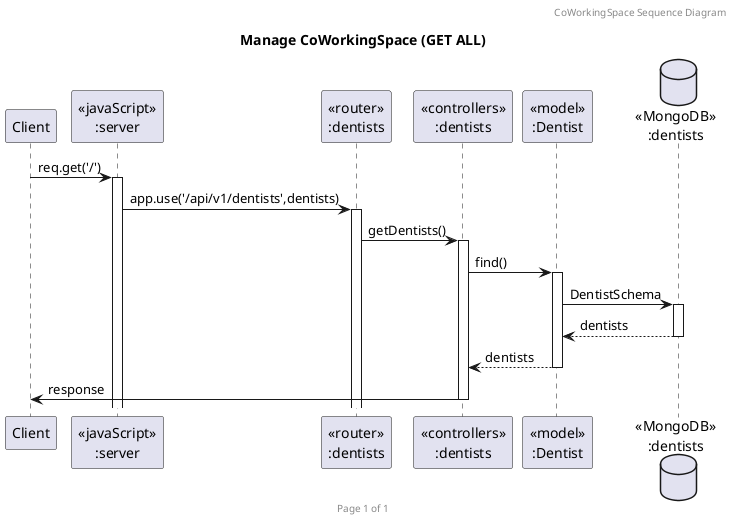 @startuml Manage CoWorkingSpace (GET ALL)

header CoWorkingSpace Sequence Diagram
footer Page %page% of %lastpage%
title "Manage CoWorkingSpace (GET ALL)"

participant "Client" as client
participant "<<javaScript>>\n:server" as server
participant "<<router>>\n:dentists" as routerDentists
participant "<<controllers>>\n:dentists" as controllersDentists
participant "<<model>>\n:Dentist" as modelDentists
database "<<MongoDB>>\n:dentists" as DentistsDatabase

client->server ++:req.get('/')
server->routerDentists ++:app.use('/api/v1/dentists',dentists)
routerDentists -> controllersDentists ++:getDentists()
controllersDentists->modelDentists ++:find()
modelDentists ->DentistsDatabase ++:DentistSchema
DentistsDatabase --> modelDentists --:dentists
controllersDentists <-- modelDentists --:dentists
controllersDentists->client --:response

@enduml